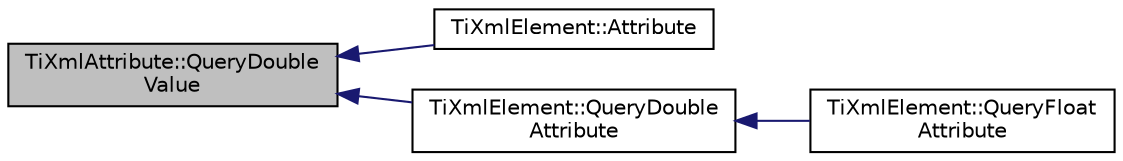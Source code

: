 digraph "TiXmlAttribute::QueryDoubleValue"
{
  edge [fontname="Helvetica",fontsize="10",labelfontname="Helvetica",labelfontsize="10"];
  node [fontname="Helvetica",fontsize="10",shape=record];
  rankdir="LR";
  Node1 [label="TiXmlAttribute::QueryDouble\lValue",height=0.2,width=0.4,color="black", fillcolor="grey75", style="filled" fontcolor="black"];
  Node1 -> Node2 [dir="back",color="midnightblue",fontsize="10",style="solid",fontname="Helvetica"];
  Node2 [label="TiXmlElement::Attribute",height=0.2,width=0.4,color="black", fillcolor="white", style="filled",URL="$class_ti_xml_element.html#aec4f727f8aa49b51248d80125d173136"];
  Node1 -> Node3 [dir="back",color="midnightblue",fontsize="10",style="solid",fontname="Helvetica"];
  Node3 [label="TiXmlElement::QueryDouble\lAttribute",height=0.2,width=0.4,color="black", fillcolor="white", style="filled",URL="$class_ti_xml_element.html#a898d7730ecc341f0bffc7a9dadbf1ce7",tooltip="QueryDoubleAttribute examines the attribute - see QueryIntAttribute(). "];
  Node3 -> Node4 [dir="back",color="midnightblue",fontsize="10",style="solid",fontname="Helvetica"];
  Node4 [label="TiXmlElement::QueryFloat\lAttribute",height=0.2,width=0.4,color="black", fillcolor="white", style="filled",URL="$class_ti_xml_element.html#aa04d3af11601ef5a5f88295203a843be",tooltip="QueryFloatAttribute examines the attribute - see QueryIntAttribute(). "];
}
